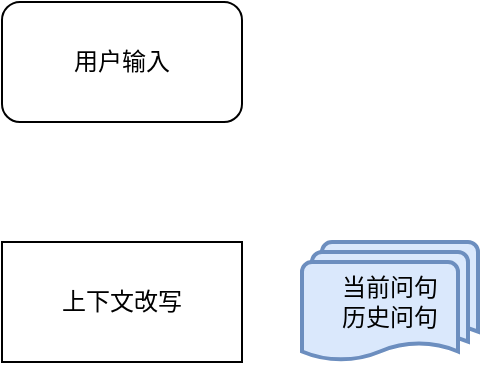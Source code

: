 <mxfile version="28.2.7">
  <diagram name="第 1 页" id="PeUMOf0aK2Um_GJ3DZvv">
    <mxGraphModel dx="812" dy="495" grid="1" gridSize="10" guides="1" tooltips="1" connect="1" arrows="1" fold="1" page="1" pageScale="1" pageWidth="1920" pageHeight="1200" math="0" shadow="0">
      <root>
        <mxCell id="0" />
        <mxCell id="1" parent="0" />
        <mxCell id="gLJnNeisbpnBHJmFOV9D-1" value="用户输入" style="rounded=1;whiteSpace=wrap;html=1;" vertex="1" parent="1">
          <mxGeometry x="720" y="220" width="120" height="60" as="geometry" />
        </mxCell>
        <mxCell id="gLJnNeisbpnBHJmFOV9D-2" value="上下文改写" style="rounded=0;whiteSpace=wrap;html=1;" vertex="1" parent="1">
          <mxGeometry x="720" y="340" width="120" height="60" as="geometry" />
        </mxCell>
        <mxCell id="gLJnNeisbpnBHJmFOV9D-3" value="当前问句&lt;div&gt;历史问句&lt;/div&gt;" style="strokeWidth=2;html=1;shape=mxgraph.flowchart.multi-document;whiteSpace=wrap;rounded=1;fillColor=#dae8fc;strokeColor=#6c8ebf;" vertex="1" parent="1">
          <mxGeometry x="870" y="340" width="88" height="60" as="geometry" />
        </mxCell>
      </root>
    </mxGraphModel>
  </diagram>
</mxfile>
